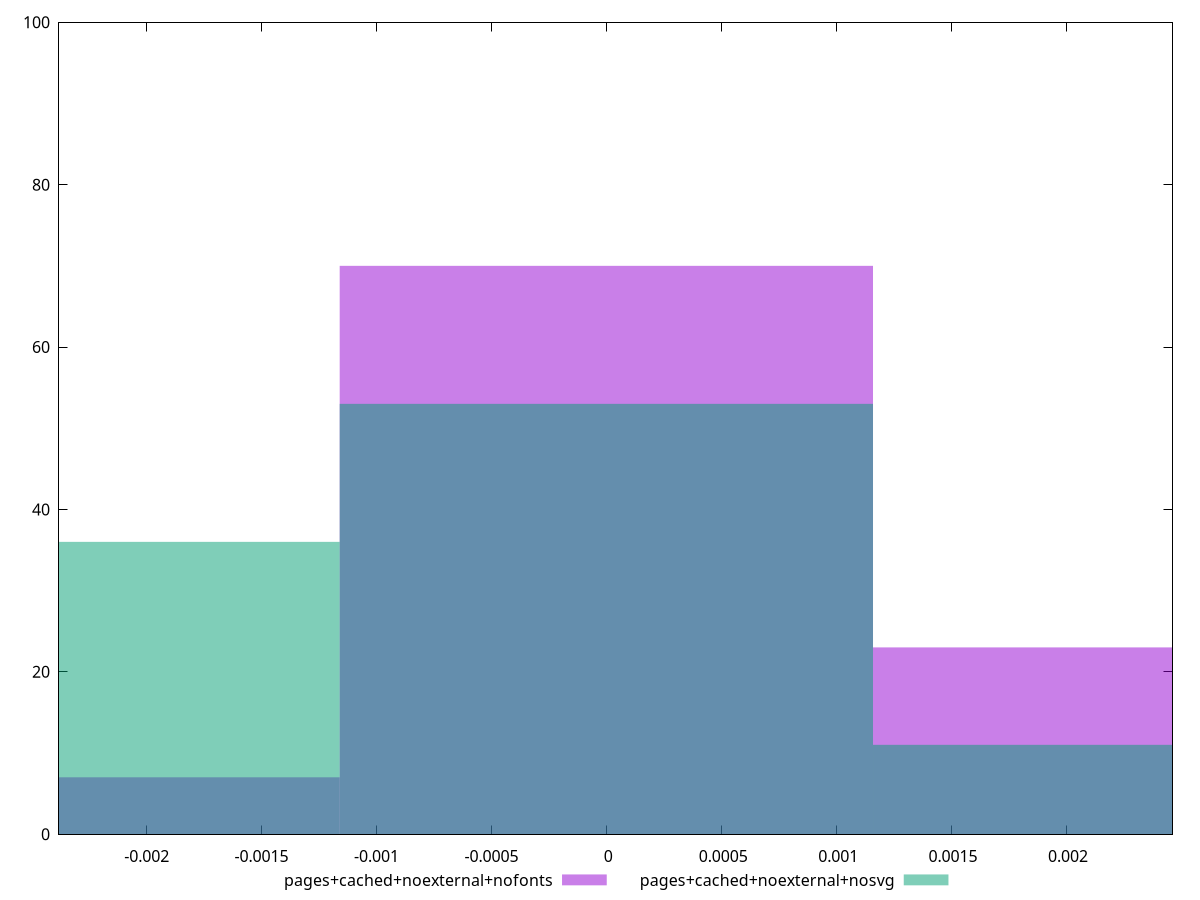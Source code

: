 reset

$pagesCachedNoexternalNofonts <<EOF
0 70
0.0023203522398950937 23
-0.0023203522398950937 7
EOF

$pagesCachedNoexternalNosvg <<EOF
0 53
-0.0023203522398950937 36
0.0023203522398950937 11
EOF

set key outside below
set boxwidth 0.0023203522398950937
set xrange [-0.002381406618428798:0.0024632437711335007]
set yrange [0:100]
set trange [0:100]
set style fill transparent solid 0.5 noborder
set terminal svg size 640, 500 enhanced background rgb 'white'
set output "report_00008_2021-01-22T20:58:29.167/meta/score-difference/comparison/histogram/6_vs_7.svg"

plot $pagesCachedNoexternalNofonts title "pages+cached+noexternal+nofonts" with boxes, \
     $pagesCachedNoexternalNosvg title "pages+cached+noexternal+nosvg" with boxes

reset
